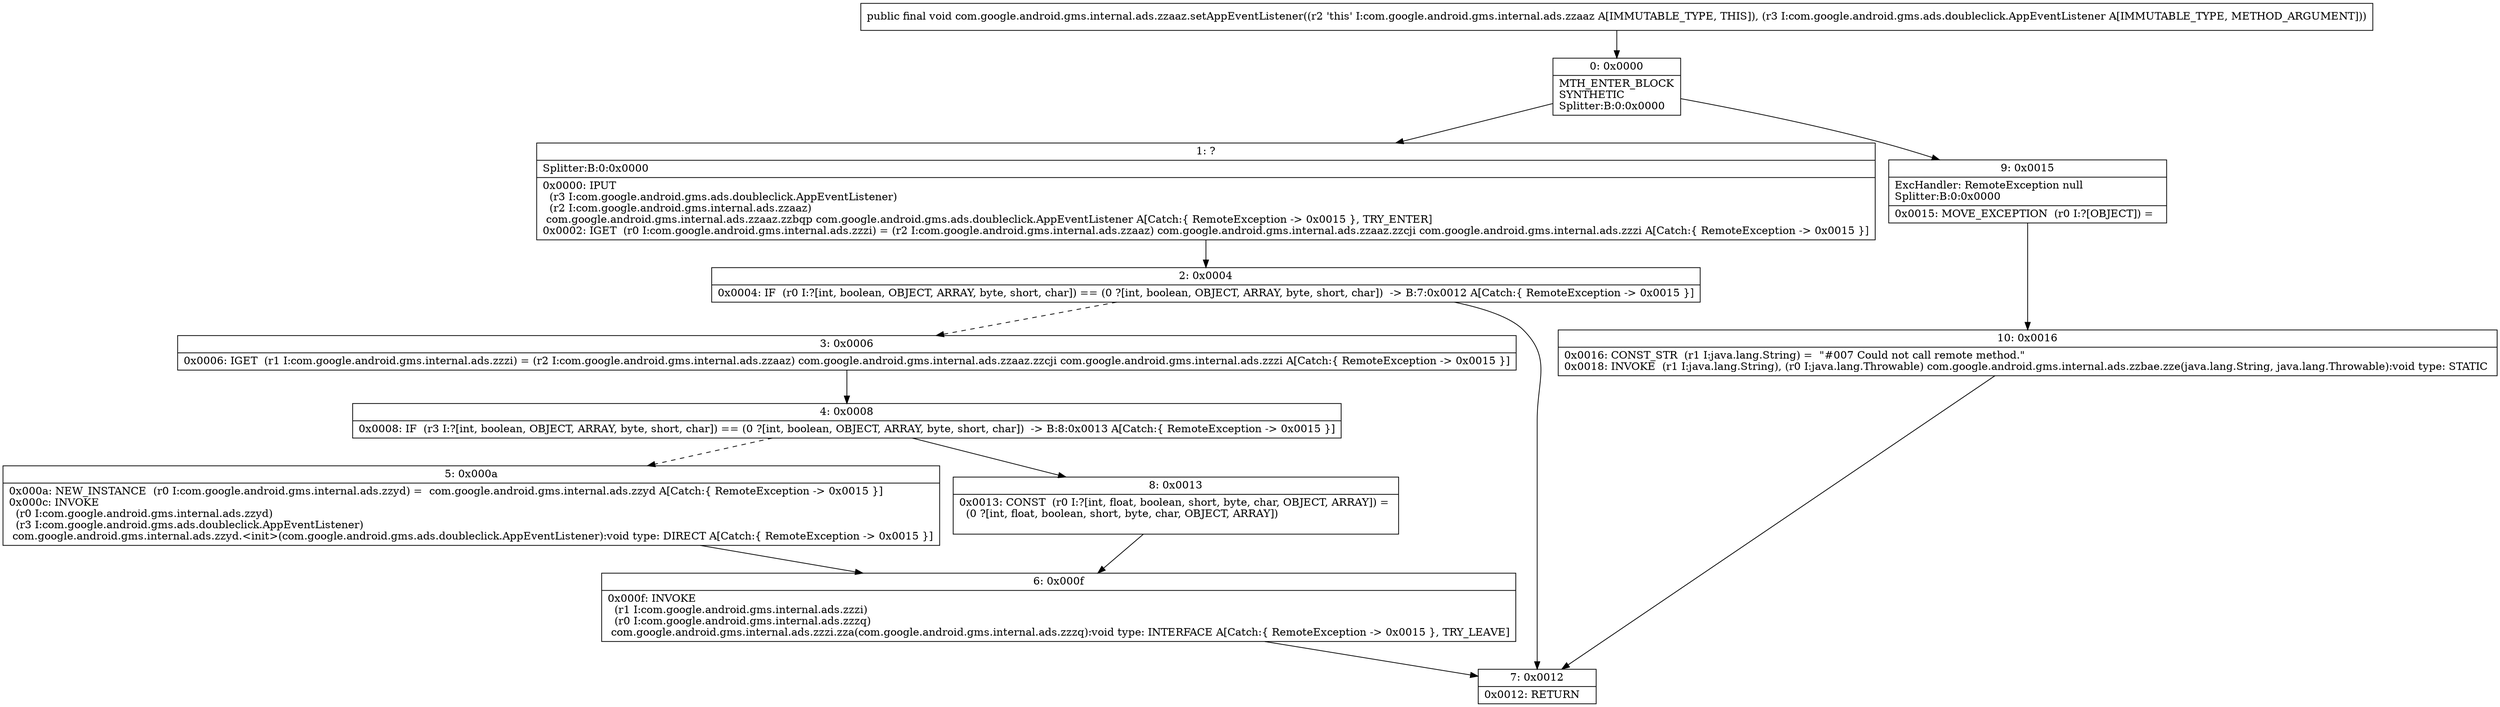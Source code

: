 digraph "CFG forcom.google.android.gms.internal.ads.zzaaz.setAppEventListener(Lcom\/google\/android\/gms\/ads\/doubleclick\/AppEventListener;)V" {
Node_0 [shape=record,label="{0\:\ 0x0000|MTH_ENTER_BLOCK\lSYNTHETIC\lSplitter:B:0:0x0000\l}"];
Node_1 [shape=record,label="{1\:\ ?|Splitter:B:0:0x0000\l|0x0000: IPUT  \l  (r3 I:com.google.android.gms.ads.doubleclick.AppEventListener)\l  (r2 I:com.google.android.gms.internal.ads.zzaaz)\l com.google.android.gms.internal.ads.zzaaz.zzbqp com.google.android.gms.ads.doubleclick.AppEventListener A[Catch:\{ RemoteException \-\> 0x0015 \}, TRY_ENTER]\l0x0002: IGET  (r0 I:com.google.android.gms.internal.ads.zzzi) = (r2 I:com.google.android.gms.internal.ads.zzaaz) com.google.android.gms.internal.ads.zzaaz.zzcji com.google.android.gms.internal.ads.zzzi A[Catch:\{ RemoteException \-\> 0x0015 \}]\l}"];
Node_2 [shape=record,label="{2\:\ 0x0004|0x0004: IF  (r0 I:?[int, boolean, OBJECT, ARRAY, byte, short, char]) == (0 ?[int, boolean, OBJECT, ARRAY, byte, short, char])  \-\> B:7:0x0012 A[Catch:\{ RemoteException \-\> 0x0015 \}]\l}"];
Node_3 [shape=record,label="{3\:\ 0x0006|0x0006: IGET  (r1 I:com.google.android.gms.internal.ads.zzzi) = (r2 I:com.google.android.gms.internal.ads.zzaaz) com.google.android.gms.internal.ads.zzaaz.zzcji com.google.android.gms.internal.ads.zzzi A[Catch:\{ RemoteException \-\> 0x0015 \}]\l}"];
Node_4 [shape=record,label="{4\:\ 0x0008|0x0008: IF  (r3 I:?[int, boolean, OBJECT, ARRAY, byte, short, char]) == (0 ?[int, boolean, OBJECT, ARRAY, byte, short, char])  \-\> B:8:0x0013 A[Catch:\{ RemoteException \-\> 0x0015 \}]\l}"];
Node_5 [shape=record,label="{5\:\ 0x000a|0x000a: NEW_INSTANCE  (r0 I:com.google.android.gms.internal.ads.zzyd) =  com.google.android.gms.internal.ads.zzyd A[Catch:\{ RemoteException \-\> 0x0015 \}]\l0x000c: INVOKE  \l  (r0 I:com.google.android.gms.internal.ads.zzyd)\l  (r3 I:com.google.android.gms.ads.doubleclick.AppEventListener)\l com.google.android.gms.internal.ads.zzyd.\<init\>(com.google.android.gms.ads.doubleclick.AppEventListener):void type: DIRECT A[Catch:\{ RemoteException \-\> 0x0015 \}]\l}"];
Node_6 [shape=record,label="{6\:\ 0x000f|0x000f: INVOKE  \l  (r1 I:com.google.android.gms.internal.ads.zzzi)\l  (r0 I:com.google.android.gms.internal.ads.zzzq)\l com.google.android.gms.internal.ads.zzzi.zza(com.google.android.gms.internal.ads.zzzq):void type: INTERFACE A[Catch:\{ RemoteException \-\> 0x0015 \}, TRY_LEAVE]\l}"];
Node_7 [shape=record,label="{7\:\ 0x0012|0x0012: RETURN   \l}"];
Node_8 [shape=record,label="{8\:\ 0x0013|0x0013: CONST  (r0 I:?[int, float, boolean, short, byte, char, OBJECT, ARRAY]) = \l  (0 ?[int, float, boolean, short, byte, char, OBJECT, ARRAY])\l \l}"];
Node_9 [shape=record,label="{9\:\ 0x0015|ExcHandler: RemoteException null\lSplitter:B:0:0x0000\l|0x0015: MOVE_EXCEPTION  (r0 I:?[OBJECT]) =  \l}"];
Node_10 [shape=record,label="{10\:\ 0x0016|0x0016: CONST_STR  (r1 I:java.lang.String) =  \"#007 Could not call remote method.\" \l0x0018: INVOKE  (r1 I:java.lang.String), (r0 I:java.lang.Throwable) com.google.android.gms.internal.ads.zzbae.zze(java.lang.String, java.lang.Throwable):void type: STATIC \l}"];
MethodNode[shape=record,label="{public final void com.google.android.gms.internal.ads.zzaaz.setAppEventListener((r2 'this' I:com.google.android.gms.internal.ads.zzaaz A[IMMUTABLE_TYPE, THIS]), (r3 I:com.google.android.gms.ads.doubleclick.AppEventListener A[IMMUTABLE_TYPE, METHOD_ARGUMENT])) }"];
MethodNode -> Node_0;
Node_0 -> Node_1;
Node_0 -> Node_9;
Node_1 -> Node_2;
Node_2 -> Node_3[style=dashed];
Node_2 -> Node_7;
Node_3 -> Node_4;
Node_4 -> Node_5[style=dashed];
Node_4 -> Node_8;
Node_5 -> Node_6;
Node_6 -> Node_7;
Node_8 -> Node_6;
Node_9 -> Node_10;
Node_10 -> Node_7;
}

